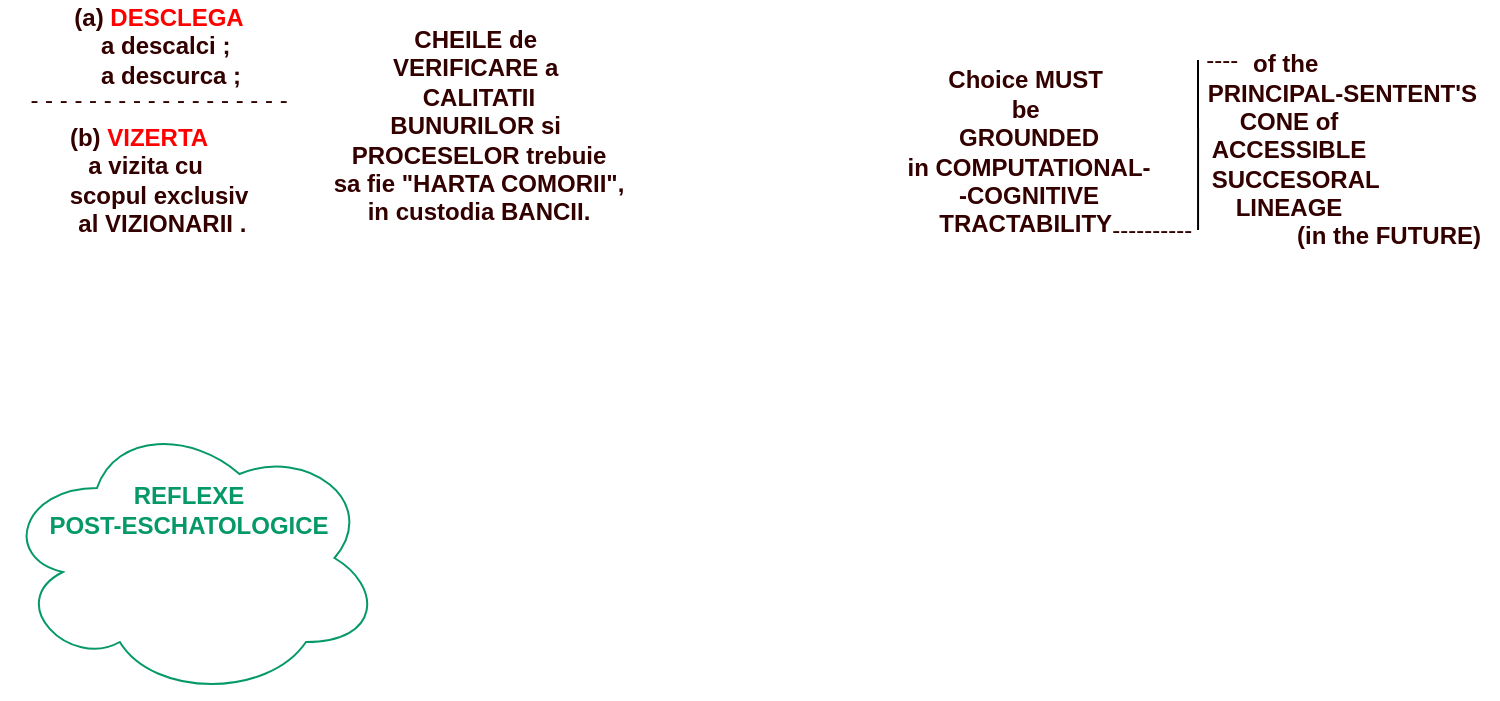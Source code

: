 <mxfile version="17.4.3" type="github" pages="2">
  <diagram id="jdpHpkHv8ZDr7nmcleaT" name="Page-1">
    <mxGraphModel dx="681" dy="769" grid="1" gridSize="10" guides="1" tooltips="1" connect="1" arrows="1" fold="1" page="1" pageScale="1" pageWidth="850" pageHeight="1100" math="0" shadow="0">
      <root>
        <mxCell id="0" />
        <mxCell id="1" parent="0" />
        <mxCell id="4J5oLz570MRq6Rk1tQzr-2" value="&lt;b&gt;&lt;font color=&quot;#330000&quot;&gt;(a)&amp;nbsp;&lt;/font&gt;&lt;font color=&quot;#ff0000&quot;&gt;DESCLEGA&lt;/font&gt;&lt;br&gt;&lt;div style=&quot;text-align: left&quot;&gt;&lt;b&gt;&lt;font color=&quot;#330000&quot;&gt;&amp;nbsp; &amp;nbsp; a descalci ;&lt;/font&gt;&lt;/b&gt;&lt;/div&gt;&lt;div style=&quot;text-align: left&quot;&gt;&lt;b&gt;&lt;font color=&quot;#330000&quot;&gt;&amp;nbsp; &amp;nbsp; a descurca ;&lt;/font&gt;&lt;/b&gt;&lt;/div&gt;&lt;div style=&quot;text-align: left&quot;&gt;&lt;b&gt;&lt;font color=&quot;#330000&quot;&gt;&lt;br&gt;&lt;/font&gt;&lt;/b&gt;&lt;/div&gt;&lt;/b&gt;" style="text;html=1;align=center;verticalAlign=middle;resizable=0;points=[];autosize=1;strokeColor=none;fillColor=none;" vertex="1" parent="1">
          <mxGeometry x="30" y="40" width="100" height="60" as="geometry" />
        </mxCell>
        <mxCell id="SqX0C8FKw9iXkG9hDckD-2" value="&lt;b&gt;(b) &lt;font color=&quot;#ff0000&quot;&gt;VIZERTA&lt;/font&gt;&lt;br&gt;&amp;nbsp; a vizita cu&lt;br&gt;&amp;nbsp; &amp;nbsp; &amp;nbsp; scopul exclusiv&lt;br&gt;&amp;nbsp; &amp;nbsp; &amp;nbsp; &amp;nbsp;al VIZIONARII .&lt;br&gt;&lt;/b&gt;" style="text;html=1;align=center;verticalAlign=middle;resizable=0;points=[];autosize=1;strokeColor=none;fillColor=none;fontColor=#330000;" vertex="1" parent="1">
          <mxGeometry x="10" y="100" width="120" height="60" as="geometry" />
        </mxCell>
        <mxCell id="SqX0C8FKw9iXkG9hDckD-3" value="- - - - - - - - - - - - - - - - - -&lt;br&gt;" style="text;html=1;align=center;verticalAlign=middle;resizable=0;points=[];autosize=1;strokeColor=none;fillColor=none;fontColor=#330000;" vertex="1" parent="1">
          <mxGeometry x="10" y="80" width="140" height="20" as="geometry" />
        </mxCell>
        <mxCell id="SqX0C8FKw9iXkG9hDckD-4" value="&lt;b&gt;CHEILE de&amp;nbsp;&lt;br&gt;VERIFICARE a&amp;nbsp;&lt;br&gt;CALITATII &lt;br&gt;BUNURILOR si&amp;nbsp;&lt;br&gt;PROCESELOR trebuie&lt;br&gt;sa fie &quot;HARTA COMORII&quot;,&lt;br&gt;in custodia BANCII.&lt;br&gt;&lt;br&gt;&lt;/b&gt;" style="text;html=1;align=center;verticalAlign=middle;resizable=0;points=[];autosize=1;strokeColor=none;fillColor=none;fontColor=#330000;" vertex="1" parent="1">
          <mxGeometry x="160" y="50" width="160" height="120" as="geometry" />
        </mxCell>
        <mxCell id="SqX0C8FKw9iXkG9hDckD-5" value="&lt;b&gt;Choice MUST&amp;nbsp;&lt;br&gt;be&amp;nbsp;&lt;br&gt;GROUNDED&lt;br&gt;in COMPUTATIONAL-&lt;br&gt;-COGNITIVE&lt;br&gt;TRACTABILITY&amp;nbsp;&lt;br&gt;&lt;/b&gt;" style="text;html=1;align=center;verticalAlign=middle;resizable=0;points=[];autosize=1;strokeColor=none;fillColor=none;fontColor=#330000;" vertex="1" parent="1">
          <mxGeometry x="445" y="71" width="140" height="90" as="geometry" />
        </mxCell>
        <mxCell id="SqX0C8FKw9iXkG9hDckD-6" value="&lt;b&gt;of the&amp;nbsp;&lt;br&gt;&amp;nbsp; &amp;nbsp; &amp;nbsp; &amp;nbsp; &amp;nbsp; &amp;nbsp; &amp;nbsp; &amp;nbsp; PRINCIPAL-SENTENT&#39;S&lt;br&gt;CONE of&lt;br&gt;ACCESSIBLE&lt;br&gt;&amp;nbsp; SUCCESORAL&lt;br&gt;LINEAGE&lt;br&gt;&amp;nbsp; &amp;nbsp; &amp;nbsp; &amp;nbsp; &amp;nbsp; &amp;nbsp; &amp;nbsp; &amp;nbsp; &amp;nbsp; &amp;nbsp; &amp;nbsp; &amp;nbsp; &amp;nbsp; &amp;nbsp; &amp;nbsp; (in the FUTURE)&lt;br&gt;&lt;/b&gt;" style="text;html=1;align=center;verticalAlign=middle;resizable=0;points=[];autosize=1;strokeColor=none;fillColor=none;fontColor=#330000;" vertex="1" parent="1">
          <mxGeometry x="540" y="65" width="210" height="100" as="geometry" />
        </mxCell>
        <mxCell id="SqX0C8FKw9iXkG9hDckD-7" value="&amp;nbsp;----" style="text;html=1;align=center;verticalAlign=middle;resizable=0;points=[];autosize=1;strokeColor=none;fillColor=none;fontColor=#330000;" vertex="1" parent="1">
          <mxGeometry x="595" y="60" width="30" height="20" as="geometry" />
        </mxCell>
        <mxCell id="SqX0C8FKw9iXkG9hDckD-11" value="&amp;nbsp; &amp;nbsp; &amp;nbsp; &amp;nbsp;----------" style="text;html=1;align=center;verticalAlign=middle;resizable=0;points=[];autosize=1;strokeColor=none;fillColor=none;fontColor=#330000;" vertex="1" parent="1">
          <mxGeometry x="525" y="145" width="80" height="20" as="geometry" />
        </mxCell>
        <mxCell id="SqX0C8FKw9iXkG9hDckD-13" value="" style="endArrow=none;html=1;rounded=0;fontColor=#330000;exitX=0.938;exitY=0.5;exitDx=0;exitDy=0;exitPerimeter=0;" edge="1" parent="1" source="SqX0C8FKw9iXkG9hDckD-11">
          <mxGeometry width="50" height="50" relative="1" as="geometry">
            <mxPoint x="590" y="20" as="sourcePoint" />
            <mxPoint x="600" y="70" as="targetPoint" />
          </mxGeometry>
        </mxCell>
        <mxCell id="SqX0C8FKw9iXkG9hDckD-16" value="" style="ellipse;shape=cloud;whiteSpace=wrap;html=1;labelBackgroundColor=none;fontColor=#330000;strokeColor=#069968;" vertex="1" parent="1">
          <mxGeometry x="2" y="249" width="190" height="140" as="geometry" />
        </mxCell>
        <mxCell id="SqX0C8FKw9iXkG9hDckD-18" value="&lt;b&gt;REFLEXE&lt;br&gt;POST-ESCHATOLOGICE&lt;br&gt;&lt;/b&gt;" style="text;html=1;align=center;verticalAlign=middle;resizable=0;points=[];autosize=1;strokeColor=none;fillColor=none;fontColor=#069968;" vertex="1" parent="1">
          <mxGeometry x="20" y="280" width="150" height="30" as="geometry" />
        </mxCell>
      </root>
    </mxGraphModel>
  </diagram>
  <diagram id="_ABwiZs1C0Gx-XPKbHZv" name="Page-2">
    <mxGraphModel dx="681" dy="769" grid="1" gridSize="10" guides="1" tooltips="1" connect="1" arrows="1" fold="1" page="1" pageScale="1" pageWidth="850" pageHeight="1100" math="0" shadow="0">
      <root>
        <mxCell id="0" />
        <mxCell id="1" parent="0" />
      </root>
    </mxGraphModel>
  </diagram>
</mxfile>
